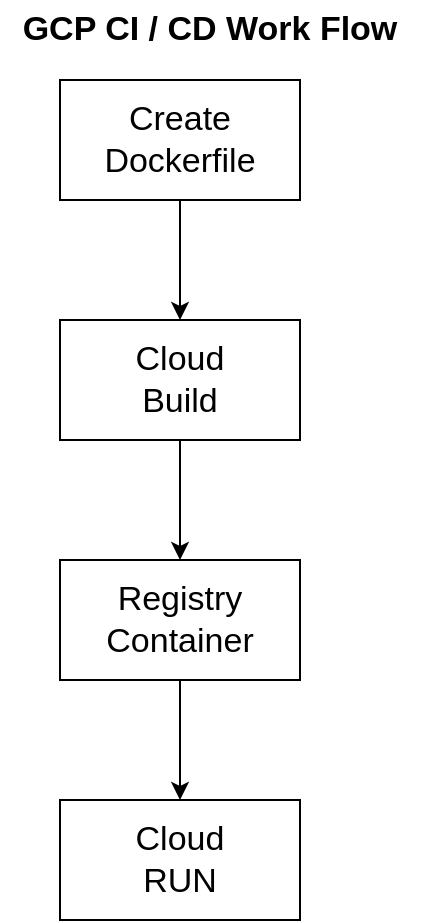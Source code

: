 <mxfile version="20.8.3" type="github">
  <diagram id="5ZKwCs_zF4DmYv-w3ptT" name="Page-1">
    <mxGraphModel dx="1434" dy="792" grid="1" gridSize="10" guides="1" tooltips="1" connect="1" arrows="1" fold="1" page="1" pageScale="1" pageWidth="850" pageHeight="1100" math="0" shadow="0">
      <root>
        <mxCell id="0" />
        <mxCell id="1" parent="0" />
        <mxCell id="BpX-O70kSTCtb1AJSuhp-1" value="&lt;b&gt;&lt;font style=&quot;font-size: 17px;&quot;&gt;GCP CI / CD Work Flow&lt;/font&gt;&lt;/b&gt;" style="text;html=1;strokeColor=none;fillColor=none;align=center;verticalAlign=middle;whiteSpace=wrap;rounded=0;" vertex="1" parent="1">
          <mxGeometry x="10" y="80" width="210" height="30" as="geometry" />
        </mxCell>
        <mxCell id="BpX-O70kSTCtb1AJSuhp-4" value="" style="edgeStyle=orthogonalEdgeStyle;rounded=0;orthogonalLoop=1;jettySize=auto;html=1;fontSize=17;" edge="1" parent="1" source="BpX-O70kSTCtb1AJSuhp-2" target="BpX-O70kSTCtb1AJSuhp-3">
          <mxGeometry relative="1" as="geometry" />
        </mxCell>
        <mxCell id="BpX-O70kSTCtb1AJSuhp-2" value="Create&lt;br&gt;Dockerfile" style="rounded=0;whiteSpace=wrap;html=1;fontSize=17;" vertex="1" parent="1">
          <mxGeometry x="40" y="120" width="120" height="60" as="geometry" />
        </mxCell>
        <mxCell id="BpX-O70kSTCtb1AJSuhp-6" value="" style="edgeStyle=orthogonalEdgeStyle;rounded=0;orthogonalLoop=1;jettySize=auto;html=1;fontSize=17;" edge="1" parent="1" source="BpX-O70kSTCtb1AJSuhp-3" target="BpX-O70kSTCtb1AJSuhp-5">
          <mxGeometry relative="1" as="geometry" />
        </mxCell>
        <mxCell id="BpX-O70kSTCtb1AJSuhp-3" value="Cloud &lt;br&gt;Build" style="rounded=0;whiteSpace=wrap;html=1;fontSize=17;" vertex="1" parent="1">
          <mxGeometry x="40" y="240" width="120" height="60" as="geometry" />
        </mxCell>
        <mxCell id="BpX-O70kSTCtb1AJSuhp-8" value="" style="edgeStyle=orthogonalEdgeStyle;rounded=0;orthogonalLoop=1;jettySize=auto;html=1;fontSize=17;" edge="1" parent="1" source="BpX-O70kSTCtb1AJSuhp-5" target="BpX-O70kSTCtb1AJSuhp-7">
          <mxGeometry relative="1" as="geometry" />
        </mxCell>
        <mxCell id="BpX-O70kSTCtb1AJSuhp-5" value="Registry Container" style="rounded=0;whiteSpace=wrap;html=1;fontSize=17;" vertex="1" parent="1">
          <mxGeometry x="40" y="360" width="120" height="60" as="geometry" />
        </mxCell>
        <mxCell id="BpX-O70kSTCtb1AJSuhp-7" value="Cloud &lt;br&gt;RUN" style="rounded=0;whiteSpace=wrap;html=1;fontSize=17;" vertex="1" parent="1">
          <mxGeometry x="40" y="480" width="120" height="60" as="geometry" />
        </mxCell>
      </root>
    </mxGraphModel>
  </diagram>
</mxfile>
